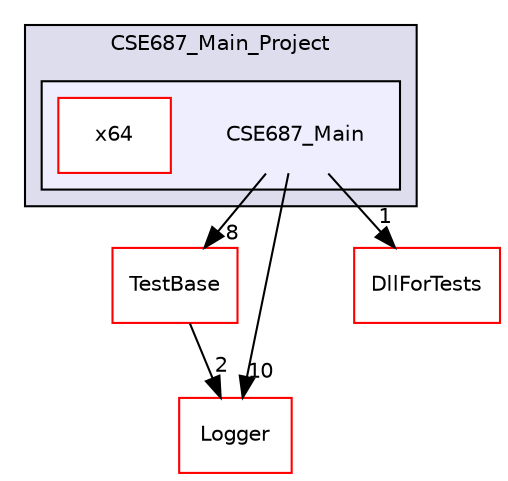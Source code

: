 digraph "D:/GitHub/CSE687/CSE687_Main_Project/CSE687_Main" {
  compound=true
  node [ fontsize="10", fontname="Helvetica"];
  edge [ labelfontsize="10", labelfontname="Helvetica"];
  subgraph clusterdir_e0c9d52a8ab80760700742b6d772e6db {
    graph [ bgcolor="#ddddee", pencolor="black", label="CSE687_Main_Project" fontname="Helvetica", fontsize="10", URL="dir_e0c9d52a8ab80760700742b6d772e6db.html"]
  subgraph clusterdir_108eb065ab1a8476e94444aaeb9329d4 {
    graph [ bgcolor="#eeeeff", pencolor="black", label="" URL="dir_108eb065ab1a8476e94444aaeb9329d4.html"];
    dir_108eb065ab1a8476e94444aaeb9329d4 [shape=plaintext label="CSE687_Main"];
    dir_1049c4f39c3d307d7428e3957be471ff [shape=box label="x64" color="red" fillcolor="white" style="filled" URL="dir_1049c4f39c3d307d7428e3957be471ff.html"];
  }
  }
  dir_be80a901764c7acc8fb4a04658cb1d10 [shape=box label="TestBase" fillcolor="white" style="filled" color="red" URL="dir_be80a901764c7acc8fb4a04658cb1d10.html"];
  dir_5b19f245b9b8b0def5eedd6642d045c2 [shape=box label="Logger" fillcolor="white" style="filled" color="red" URL="dir_5b19f245b9b8b0def5eedd6642d045c2.html"];
  dir_c5f0d4bb4548d09c78c75092a4b2174c [shape=box label="DllForTests" fillcolor="white" style="filled" color="red" URL="dir_c5f0d4bb4548d09c78c75092a4b2174c.html"];
  dir_108eb065ab1a8476e94444aaeb9329d4->dir_be80a901764c7acc8fb4a04658cb1d10 [headlabel="8", labeldistance=1.5 headhref="dir_000004_000014.html"];
  dir_108eb065ab1a8476e94444aaeb9329d4->dir_5b19f245b9b8b0def5eedd6642d045c2 [headlabel="10", labeldistance=1.5 headhref="dir_000004_000011.html"];
  dir_108eb065ab1a8476e94444aaeb9329d4->dir_c5f0d4bb4548d09c78c75092a4b2174c [headlabel="1", labeldistance=1.5 headhref="dir_000004_000007.html"];
  dir_be80a901764c7acc8fb4a04658cb1d10->dir_5b19f245b9b8b0def5eedd6642d045c2 [headlabel="2", labeldistance=1.5 headhref="dir_000014_000011.html"];
}
